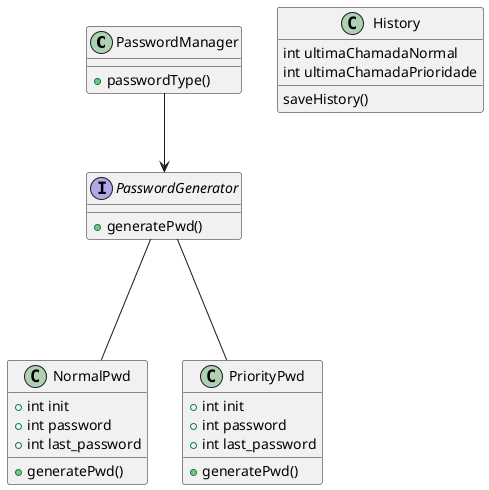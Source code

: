 @startuml Senha

class PasswordManager {
    +passwordType()
}

interface PasswordGenerator{
    +generatePwd()
}

class NormalPwd{
    +int init
    +int password
    +int last_password

    +generatePwd()
}

class PriorityPwd {
    +int init
    +int password
    +int last_password

    +generatePwd()
}

class History{
    int ultimaChamadaNormal
    int ultimaChamadaPrioridade

    saveHistory()
}

PasswordGenerator --- NormalPwd
PasswordGenerator --- PriorityPwd
PasswordManager --> PasswordGenerator

@enduml
